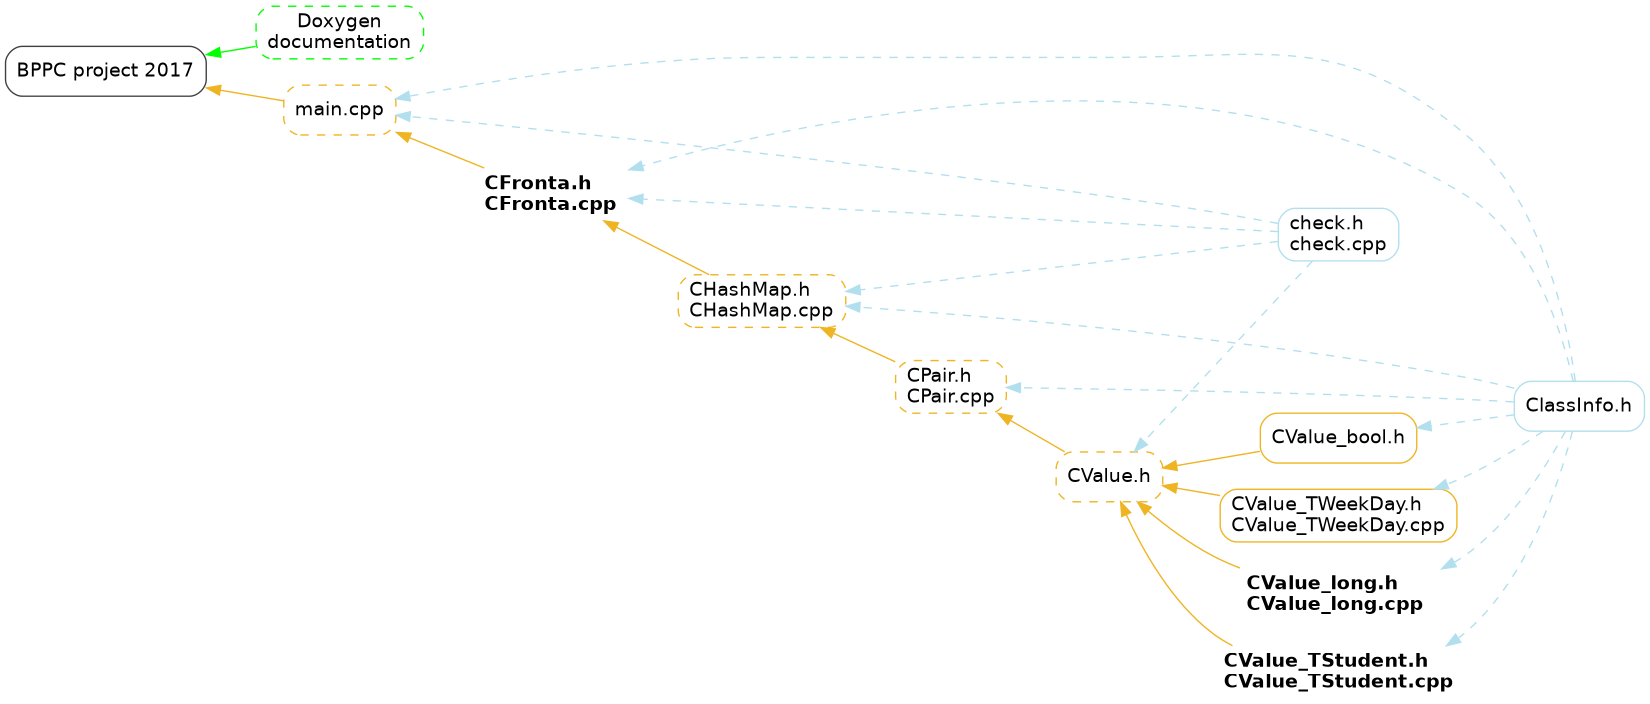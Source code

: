 // GraphViz picture: Project's files hierarchy by: Pety 2017
// $Id: project_hierarchy.gv 1752 2017-12-11 15:14:59Z xkunaj01 $

digraph ProjectHierarchy
	{
	graph[size="11,11"];
	rankdir="RL";
	node[color="gray25", fontname="Helvetica", shape="Mrecord", style="solid"];
		top[label="BPPC project 2017", URL="\ref index"];

	node[color="lightblue2", fontname="Helvetica", shape="Mrecord", style="solid"];
		ClassInfo[label="ClassInfo.h", tooltip="ClassInfo class template"];
		check[label="check.h\lcheck.cpp", tooltip="Checker tool"];

	node[color="green", fontname="Helvetica", shape="Mrecord", style="dashed"];
		Doxygen[label="Doxygen\ndocumentation", tooltip="Doxygen documentation", URL="\ref doc"];

	node[color="goldenrod2", fontname="Helvetica-Bold", shape="none", style="solid"];
		CFronta[label="CFronta.h\lCFronta.cpp", tooltip="CFronta class", URL="\ref CFronta.h"];

	node[color="goldenrod2", fontname="Helvetica-Bold", shape="none", style="solid"];
		CValue_long[label="CValue_long.h \lCValue_long.cpp ", tooltip="CValue_long class", URL="\ref CValue_long.h"];
		CValue_TStudent[label="CValue_TStudent.h\lCValue_TStudent.cpp", tooltip="CValue_TStudent class", URL="\ref CValue_TStudent.h"];

	node[color="goldenrod2", fontname="Helvetica", shape="Mrecord", style="dashed"];
		main[label="main.cpp", URL="\ref main.cpp"];
		CHashMap[label="CHashMap.h\lCHashMap.cpp", tooltip="CHashMap class", URL="\ref CHashMap.h"];
		CPair[label="CPair.h\lCPair.cpp", tooltip="CPair class", URL="\ref CPair.h"];
		CValue[label="CValue.h", URL="\ref CValue.h"];

	node[color="goldenrod2", fontname="Helvetica", shape="Mrecord", style="solid"];
		CValue_bool[label="CValue_bool.h", tooltip="CValue_bool class", URL="\ref CValue_bool.h"];
		CValue_TWeekDay[label="CValue_TWeekDay.h \lCValue_TWeekDay.cpp", tooltip="CValue_TWeekDay class", URL="\ref CValue_TWeekDay.h"];

	Doxygen -> top [color="green"];

	edge[color="goldenrod2"];
		main -> top;
		CFronta -> main;
		CHashMap -> CFronta;
		
		CPair -> CHashMap;
		CValue -> CPair;

		CValue_bool -> CValue;
		CValue_TWeekDay -> CValue;
		CValue_long -> CValue;
		CValue_TStudent -> CValue;

	edge[color="lightblue2" style="dashed"];
		check -> main;
		check -> CFronta;
		check -> CHashMap;
    check -> CValue;

		ClassInfo -> main;
		ClassInfo -> CFronta;
		ClassInfo -> CHashMap;
		ClassInfo -> CPair;
    ClassInfo -> CValue_bool;
		ClassInfo -> CValue_TWeekDay;
		ClassInfo -> CValue_long;
		ClassInfo -> CValue_TStudent;

	}
